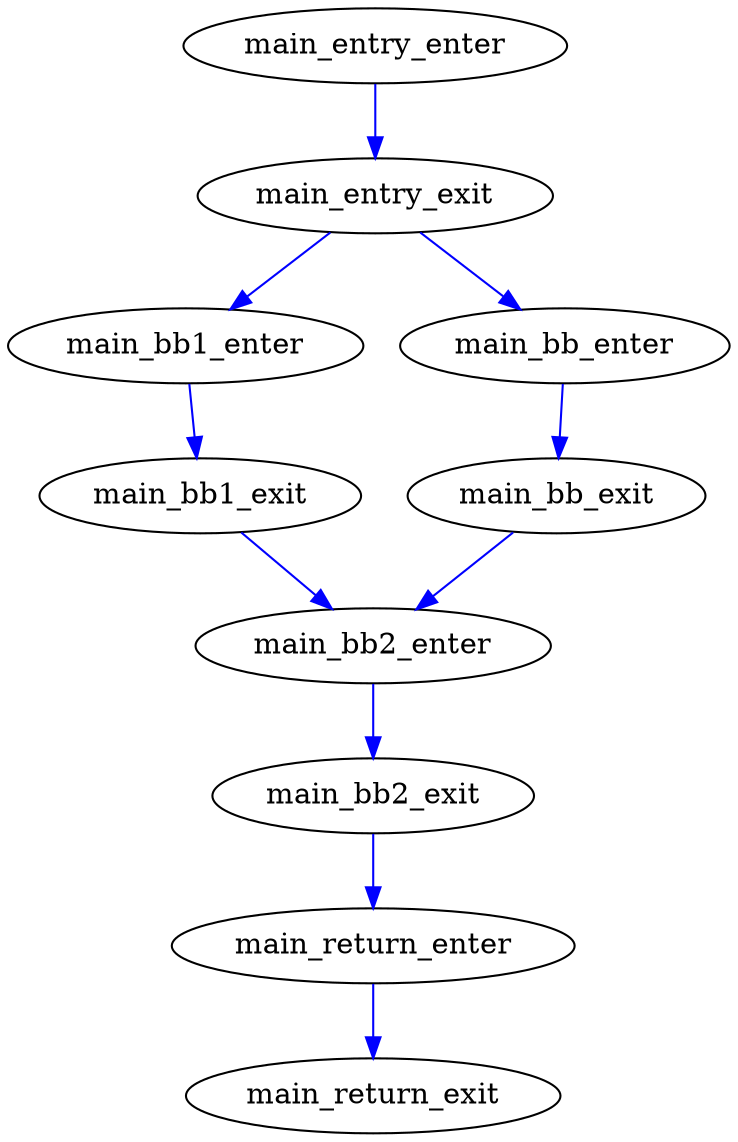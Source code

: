 digraph test5 {
edge [color=Blue]
{rank=min; main_entry_enter}

main_return_exit [label="main_return_exit"]
main_return_enter [label="main_return_enter"]
main_bb2_exit [label="main_bb2_exit"]
main_bb1_exit [label="main_bb1_exit"]
main_bb2_enter [label="main_bb2_enter"]
main_bb_exit [label="main_bb_exit"]
main_bb1_enter [label="main_bb1_enter"]
main_bb_enter [label="main_bb_enter"]
main_entry_exit [label="main_entry_exit"]
main_entry_enter [label="main_entry_enter"]

main_return_enter->main_return_exit
main_bb2_exit->main_return_enter
main_bb2_enter->main_bb2_exit
main_bb1_exit->main_bb2_enter
main_bb1_enter->main_bb1_exit
main_bb_exit->main_bb2_enter
main_bb_enter->main_bb_exit
main_entry_exit->main_bb1_enter
main_entry_exit->main_bb_enter
main_entry_enter->main_entry_exit
}
